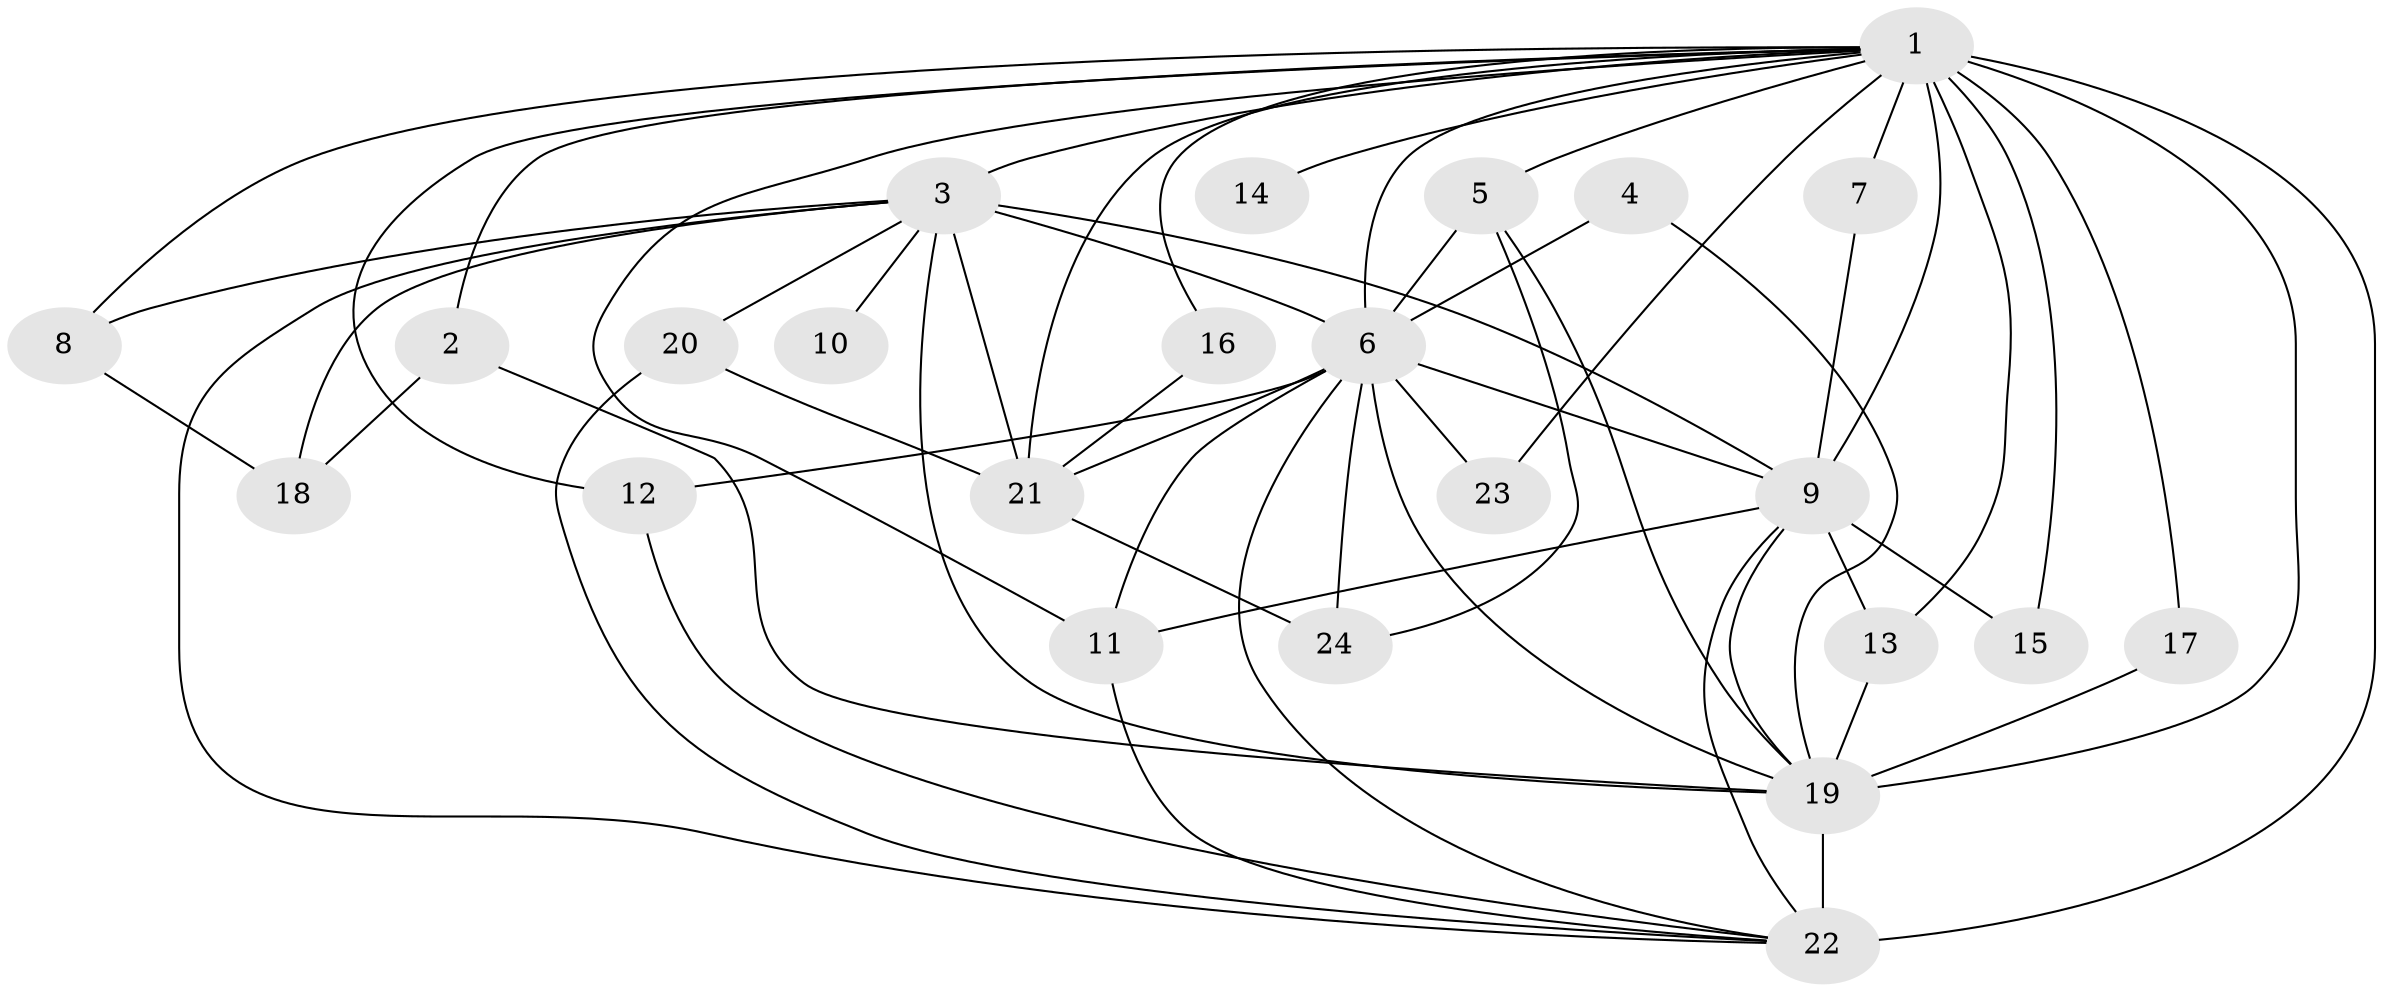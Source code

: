 // original degree distribution, {15: 0.017241379310344827, 19: 0.034482758620689655, 18: 0.034482758620689655, 16: 0.017241379310344827, 17: 0.017241379310344827, 12: 0.034482758620689655, 13: 0.017241379310344827, 2: 0.5172413793103449, 5: 0.034482758620689655, 4: 0.08620689655172414, 3: 0.1896551724137931}
// Generated by graph-tools (version 1.1) at 2025/36/03/04/25 23:36:32]
// undirected, 24 vertices, 58 edges
graph export_dot {
  node [color=gray90,style=filled];
  1;
  2;
  3;
  4;
  5;
  6;
  7;
  8;
  9;
  10;
  11;
  12;
  13;
  14;
  15;
  16;
  17;
  18;
  19;
  20;
  21;
  22;
  23;
  24;
  1 -- 2 [weight=1.0];
  1 -- 3 [weight=6.0];
  1 -- 5 [weight=1.0];
  1 -- 6 [weight=4.0];
  1 -- 7 [weight=2.0];
  1 -- 8 [weight=2.0];
  1 -- 9 [weight=5.0];
  1 -- 11 [weight=1.0];
  1 -- 12 [weight=1.0];
  1 -- 13 [weight=1.0];
  1 -- 14 [weight=3.0];
  1 -- 15 [weight=3.0];
  1 -- 16 [weight=2.0];
  1 -- 17 [weight=2.0];
  1 -- 19 [weight=5.0];
  1 -- 21 [weight=1.0];
  1 -- 22 [weight=9.0];
  1 -- 23 [weight=1.0];
  2 -- 18 [weight=1.0];
  2 -- 19 [weight=1.0];
  3 -- 6 [weight=1.0];
  3 -- 8 [weight=1.0];
  3 -- 9 [weight=1.0];
  3 -- 10 [weight=1.0];
  3 -- 18 [weight=1.0];
  3 -- 19 [weight=1.0];
  3 -- 20 [weight=1.0];
  3 -- 21 [weight=2.0];
  3 -- 22 [weight=2.0];
  4 -- 6 [weight=1.0];
  4 -- 19 [weight=1.0];
  5 -- 6 [weight=1.0];
  5 -- 19 [weight=1.0];
  5 -- 24 [weight=1.0];
  6 -- 9 [weight=2.0];
  6 -- 11 [weight=1.0];
  6 -- 12 [weight=1.0];
  6 -- 19 [weight=1.0];
  6 -- 21 [weight=1.0];
  6 -- 22 [weight=3.0];
  6 -- 23 [weight=2.0];
  6 -- 24 [weight=1.0];
  7 -- 9 [weight=1.0];
  8 -- 18 [weight=1.0];
  9 -- 11 [weight=1.0];
  9 -- 13 [weight=1.0];
  9 -- 15 [weight=1.0];
  9 -- 19 [weight=2.0];
  9 -- 22 [weight=2.0];
  11 -- 22 [weight=1.0];
  12 -- 22 [weight=1.0];
  13 -- 19 [weight=1.0];
  16 -- 21 [weight=2.0];
  17 -- 19 [weight=2.0];
  19 -- 22 [weight=4.0];
  20 -- 21 [weight=1.0];
  20 -- 22 [weight=1.0];
  21 -- 24 [weight=1.0];
}
